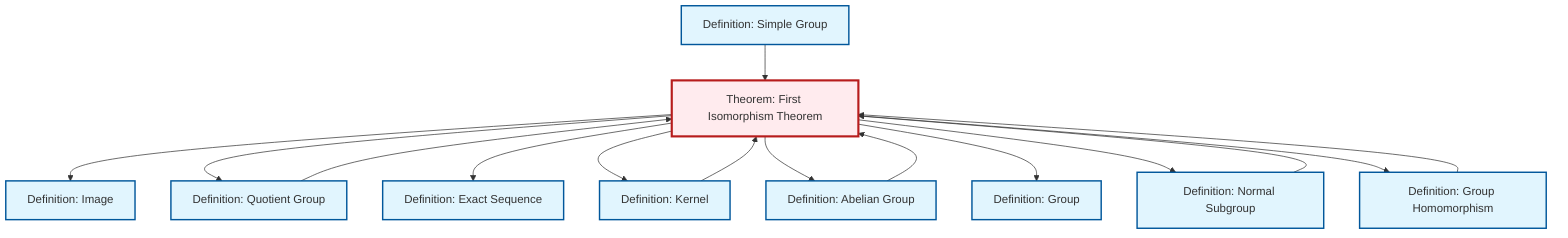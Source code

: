 graph TD
    classDef definition fill:#e1f5fe,stroke:#01579b,stroke-width:2px
    classDef theorem fill:#f3e5f5,stroke:#4a148c,stroke-width:2px
    classDef axiom fill:#fff3e0,stroke:#e65100,stroke-width:2px
    classDef example fill:#e8f5e9,stroke:#1b5e20,stroke-width:2px
    classDef current fill:#ffebee,stroke:#b71c1c,stroke-width:3px
    thm-first-isomorphism["Theorem: First Isomorphism Theorem"]:::theorem
    def-exact-sequence["Definition: Exact Sequence"]:::definition
    def-quotient-group["Definition: Quotient Group"]:::definition
    def-simple-group["Definition: Simple Group"]:::definition
    def-normal-subgroup["Definition: Normal Subgroup"]:::definition
    def-abelian-group["Definition: Abelian Group"]:::definition
    def-image["Definition: Image"]:::definition
    def-group["Definition: Group"]:::definition
    def-homomorphism["Definition: Group Homomorphism"]:::definition
    def-kernel["Definition: Kernel"]:::definition
    thm-first-isomorphism --> def-image
    def-kernel --> thm-first-isomorphism
    thm-first-isomorphism --> def-quotient-group
    thm-first-isomorphism --> def-exact-sequence
    thm-first-isomorphism --> def-kernel
    def-homomorphism --> thm-first-isomorphism
    def-quotient-group --> thm-first-isomorphism
    def-simple-group --> thm-first-isomorphism
    thm-first-isomorphism --> def-abelian-group
    thm-first-isomorphism --> def-group
    def-normal-subgroup --> thm-first-isomorphism
    thm-first-isomorphism --> def-normal-subgroup
    def-abelian-group --> thm-first-isomorphism
    thm-first-isomorphism --> def-homomorphism
    class thm-first-isomorphism current